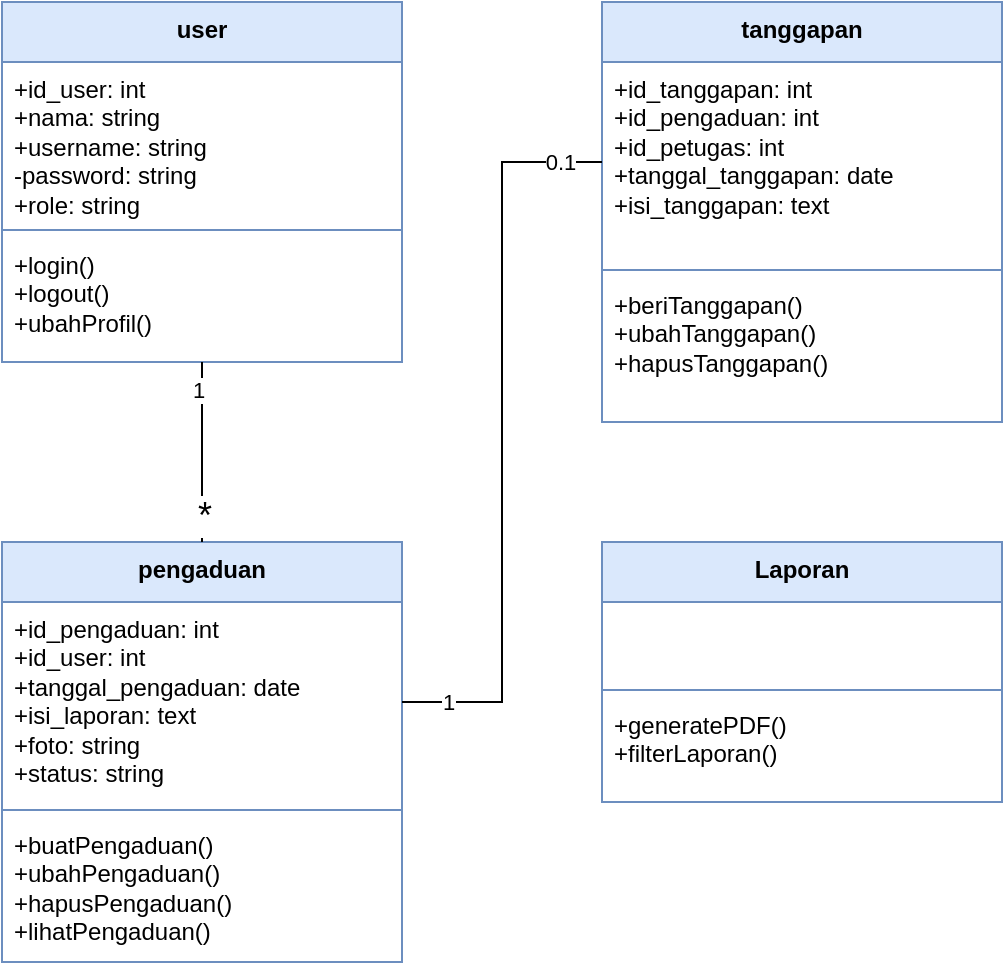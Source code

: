 <mxfile version="26.2.12">
  <diagram name="Page-1" id="RZBXsM1V74uTCpxLspul">
    <mxGraphModel dx="920" dy="525" grid="0" gridSize="10" guides="1" tooltips="1" connect="1" arrows="1" fold="1" page="1" pageScale="1" pageWidth="827" pageHeight="1169" math="0" shadow="0">
      <root>
        <mxCell id="0" />
        <mxCell id="1" parent="0" />
        <mxCell id="qYDBvqOgOudHO_GP9fRP-2" value="user" style="swimlane;fontStyle=1;align=center;verticalAlign=top;childLayout=stackLayout;horizontal=1;startSize=30;horizontalStack=0;resizeParent=1;resizeParentMax=0;resizeLast=0;collapsible=1;marginBottom=0;whiteSpace=wrap;html=1;fillColor=#dae8fc;strokeColor=#6c8ebf;" parent="1" vertex="1">
          <mxGeometry x="50" y="210" width="200" height="180" as="geometry" />
        </mxCell>
        <mxCell id="qYDBvqOgOudHO_GP9fRP-3" value="&lt;div&gt;+id_user: int&amp;nbsp; &amp;nbsp;&amp;nbsp;&lt;/div&gt;&lt;div&gt;+nama: string&amp;nbsp; &amp;nbsp;&amp;nbsp;&lt;/div&gt;&lt;div&gt;+username: string&lt;/div&gt;&lt;div&gt;-password: string&lt;/div&gt;&lt;div&gt;+role: string&lt;/div&gt;" style="text;strokeColor=none;fillColor=none;align=left;verticalAlign=top;spacingLeft=4;spacingRight=4;overflow=hidden;rotatable=0;points=[[0,0.5],[1,0.5]];portConstraint=eastwest;whiteSpace=wrap;html=1;" parent="qYDBvqOgOudHO_GP9fRP-2" vertex="1">
          <mxGeometry y="30" width="200" height="80" as="geometry" />
        </mxCell>
        <mxCell id="qYDBvqOgOudHO_GP9fRP-4" value="" style="line;strokeWidth=1;fillColor=none;align=left;verticalAlign=middle;spacingTop=-1;spacingLeft=3;spacingRight=3;rotatable=0;labelPosition=right;points=[];portConstraint=eastwest;strokeColor=inherit;" parent="qYDBvqOgOudHO_GP9fRP-2" vertex="1">
          <mxGeometry y="110" width="200" height="8" as="geometry" />
        </mxCell>
        <mxCell id="qYDBvqOgOudHO_GP9fRP-5" value="&lt;div&gt;+login()&amp;nbsp;&amp;nbsp;&lt;/div&gt;&lt;div&gt;&lt;span style=&quot;background-color: transparent; color: light-dark(rgb(0, 0, 0), rgb(255, 255, 255));&quot;&gt;+logout()&lt;/span&gt;&lt;/div&gt;&lt;div&gt;&lt;span style=&quot;background-color: transparent; color: light-dark(rgb(0, 0, 0), rgb(255, 255, 255));&quot;&gt;+ubahProfil()&lt;/span&gt;&lt;/div&gt;" style="text;strokeColor=none;fillColor=none;align=left;verticalAlign=top;spacingLeft=4;spacingRight=4;overflow=hidden;rotatable=0;points=[[0,0.5],[1,0.5]];portConstraint=eastwest;whiteSpace=wrap;html=1;" parent="qYDBvqOgOudHO_GP9fRP-2" vertex="1">
          <mxGeometry y="118" width="200" height="62" as="geometry" />
        </mxCell>
        <mxCell id="qYDBvqOgOudHO_GP9fRP-6" value="pengaduan" style="swimlane;fontStyle=1;align=center;verticalAlign=top;childLayout=stackLayout;horizontal=1;startSize=30;horizontalStack=0;resizeParent=1;resizeParentMax=0;resizeLast=0;collapsible=1;marginBottom=0;whiteSpace=wrap;html=1;fillColor=#dae8fc;strokeColor=#6c8ebf;" parent="1" vertex="1">
          <mxGeometry x="50" y="480" width="200" height="210" as="geometry" />
        </mxCell>
        <mxCell id="qYDBvqOgOudHO_GP9fRP-7" value="&lt;div&gt;+id_pengaduan: int&amp;nbsp; &amp;nbsp; &amp;nbsp;&lt;/div&gt;&lt;div&gt;+id_user: int&amp;nbsp; &amp;nbsp; &amp;nbsp; &amp;nbsp; &amp;nbsp;&amp;nbsp;&lt;/div&gt;&lt;div&gt;+tanggal_pengaduan: date&amp;nbsp;&lt;/div&gt;&lt;div&gt;+isi_laporan: text&amp;nbsp; &amp;nbsp; &amp;nbsp;&lt;/div&gt;&lt;div&gt;+foto: string&amp;nbsp; &amp;nbsp; &amp;nbsp; &amp;nbsp; &amp;nbsp;&amp;nbsp;&lt;/div&gt;&lt;div&gt;+status: string&lt;/div&gt;" style="text;strokeColor=none;fillColor=none;align=left;verticalAlign=top;spacingLeft=4;spacingRight=4;overflow=hidden;rotatable=0;points=[[0,0.5],[1,0.5]];portConstraint=eastwest;whiteSpace=wrap;html=1;" parent="qYDBvqOgOudHO_GP9fRP-6" vertex="1">
          <mxGeometry y="30" width="200" height="100" as="geometry" />
        </mxCell>
        <mxCell id="qYDBvqOgOudHO_GP9fRP-8" value="" style="line;strokeWidth=1;fillColor=none;align=left;verticalAlign=middle;spacingTop=-1;spacingLeft=3;spacingRight=3;rotatable=0;labelPosition=right;points=[];portConstraint=eastwest;strokeColor=inherit;" parent="qYDBvqOgOudHO_GP9fRP-6" vertex="1">
          <mxGeometry y="130" width="200" height="8" as="geometry" />
        </mxCell>
        <mxCell id="qYDBvqOgOudHO_GP9fRP-9" value="&lt;div&gt;+buatPengaduan()&lt;/div&gt;&lt;div&gt;+ubahPengaduan()&lt;/div&gt;&lt;div&gt;+hapusPengaduan()&lt;/div&gt;&lt;div&gt;+lihatPengaduan()&lt;/div&gt;" style="text;strokeColor=none;fillColor=none;align=left;verticalAlign=top;spacingLeft=4;spacingRight=4;overflow=hidden;rotatable=0;points=[[0,0.5],[1,0.5]];portConstraint=eastwest;whiteSpace=wrap;html=1;" parent="qYDBvqOgOudHO_GP9fRP-6" vertex="1">
          <mxGeometry y="138" width="200" height="72" as="geometry" />
        </mxCell>
        <mxCell id="qYDBvqOgOudHO_GP9fRP-10" value="tanggapan" style="swimlane;fontStyle=1;align=center;verticalAlign=top;childLayout=stackLayout;horizontal=1;startSize=30;horizontalStack=0;resizeParent=1;resizeParentMax=0;resizeLast=0;collapsible=1;marginBottom=0;whiteSpace=wrap;html=1;fillColor=#dae8fc;strokeColor=#6c8ebf;" parent="1" vertex="1">
          <mxGeometry x="350" y="210" width="200" height="210" as="geometry" />
        </mxCell>
        <mxCell id="qYDBvqOgOudHO_GP9fRP-11" value="&lt;div&gt;+id_tanggapan: int&amp;nbsp; &amp;nbsp; &amp;nbsp;&lt;/div&gt;&lt;div&gt;+id_pengaduan: int&amp;nbsp; &amp;nbsp;&amp;nbsp;&lt;/div&gt;&lt;div&gt;+id_petugas: int&amp;nbsp; &amp;nbsp; &amp;nbsp; &amp;nbsp;&lt;/div&gt;&lt;div&gt;+tanggal_tanggapan: date&lt;/div&gt;&lt;div&gt;+isi_tanggapan: text&lt;/div&gt;" style="text;strokeColor=none;fillColor=none;align=left;verticalAlign=top;spacingLeft=4;spacingRight=4;overflow=hidden;rotatable=0;points=[[0,0.5],[1,0.5]];portConstraint=eastwest;whiteSpace=wrap;html=1;" parent="qYDBvqOgOudHO_GP9fRP-10" vertex="1">
          <mxGeometry y="30" width="200" height="100" as="geometry" />
        </mxCell>
        <mxCell id="qYDBvqOgOudHO_GP9fRP-12" value="" style="line;strokeWidth=1;fillColor=none;align=left;verticalAlign=middle;spacingTop=-1;spacingLeft=3;spacingRight=3;rotatable=0;labelPosition=right;points=[];portConstraint=eastwest;strokeColor=inherit;" parent="qYDBvqOgOudHO_GP9fRP-10" vertex="1">
          <mxGeometry y="130" width="200" height="8" as="geometry" />
        </mxCell>
        <mxCell id="qYDBvqOgOudHO_GP9fRP-13" value="&lt;div&gt;+beriTanggapan()&lt;/div&gt;&lt;div&gt;+ubahTanggapan()&lt;/div&gt;&lt;div&gt;&lt;span style=&quot;background-color: transparent; color: light-dark(rgb(0, 0, 0), rgb(255, 255, 255));&quot;&gt;+hapusTanggapan()&lt;/span&gt;&lt;/div&gt;" style="text;strokeColor=none;fillColor=none;align=left;verticalAlign=top;spacingLeft=4;spacingRight=4;overflow=hidden;rotatable=0;points=[[0,0.5],[1,0.5]];portConstraint=eastwest;whiteSpace=wrap;html=1;" parent="qYDBvqOgOudHO_GP9fRP-10" vertex="1">
          <mxGeometry y="138" width="200" height="72" as="geometry" />
        </mxCell>
        <mxCell id="qYDBvqOgOudHO_GP9fRP-14" value="Laporan" style="swimlane;fontStyle=1;align=center;verticalAlign=top;childLayout=stackLayout;horizontal=1;startSize=30;horizontalStack=0;resizeParent=1;resizeParentMax=0;resizeLast=0;collapsible=1;marginBottom=0;whiteSpace=wrap;html=1;fillColor=#dae8fc;strokeColor=#6c8ebf;" parent="1" vertex="1">
          <mxGeometry x="350" y="480" width="200" height="130" as="geometry" />
        </mxCell>
        <mxCell id="qYDBvqOgOudHO_GP9fRP-15" value="&lt;div&gt;&lt;br&gt;&lt;/div&gt;&lt;div&gt;&lt;br&gt;&lt;/div&gt;&lt;div&gt;&lt;br&gt;&lt;/div&gt;" style="text;strokeColor=none;fillColor=none;align=left;verticalAlign=top;spacingLeft=4;spacingRight=4;overflow=hidden;rotatable=0;points=[[0,0.5],[1,0.5]];portConstraint=eastwest;whiteSpace=wrap;html=1;" parent="qYDBvqOgOudHO_GP9fRP-14" vertex="1">
          <mxGeometry y="30" width="200" height="40" as="geometry" />
        </mxCell>
        <mxCell id="qYDBvqOgOudHO_GP9fRP-16" value="" style="line;strokeWidth=1;fillColor=none;align=left;verticalAlign=middle;spacingTop=-1;spacingLeft=3;spacingRight=3;rotatable=0;labelPosition=right;points=[];portConstraint=eastwest;strokeColor=inherit;" parent="qYDBvqOgOudHO_GP9fRP-14" vertex="1">
          <mxGeometry y="70" width="200" height="8" as="geometry" />
        </mxCell>
        <mxCell id="qYDBvqOgOudHO_GP9fRP-17" value="&lt;div&gt;+generatePDF()&lt;/div&gt;&lt;div&gt;+filterLaporan()&lt;/div&gt;" style="text;strokeColor=none;fillColor=none;align=left;verticalAlign=top;spacingLeft=4;spacingRight=4;overflow=hidden;rotatable=0;points=[[0,0.5],[1,0.5]];portConstraint=eastwest;whiteSpace=wrap;html=1;" parent="qYDBvqOgOudHO_GP9fRP-14" vertex="1">
          <mxGeometry y="78" width="200" height="52" as="geometry" />
        </mxCell>
        <mxCell id="qYDBvqOgOudHO_GP9fRP-19" style="edgeStyle=orthogonalEdgeStyle;rounded=0;orthogonalLoop=1;jettySize=auto;html=1;exitX=0.5;exitY=0;exitDx=0;exitDy=0;endArrow=none;startFill=0;" parent="1" source="qYDBvqOgOudHO_GP9fRP-6" target="qYDBvqOgOudHO_GP9fRP-5" edge="1">
          <mxGeometry relative="1" as="geometry">
            <Array as="points">
              <mxPoint x="150" y="420" />
              <mxPoint x="150" y="420" />
            </Array>
          </mxGeometry>
        </mxCell>
        <mxCell id="qYDBvqOgOudHO_GP9fRP-21" value="1" style="edgeLabel;html=1;align=center;verticalAlign=middle;resizable=0;points=[];" parent="qYDBvqOgOudHO_GP9fRP-19" vertex="1" connectable="0">
          <mxGeometry x="0.694" y="2" relative="1" as="geometry">
            <mxPoint as="offset" />
          </mxGeometry>
        </mxCell>
        <mxCell id="qYDBvqOgOudHO_GP9fRP-22" value="*" style="edgeLabel;html=1;align=center;verticalAlign=middle;resizable=0;points=[];fontSize=18;" parent="qYDBvqOgOudHO_GP9fRP-19" vertex="1" connectable="0">
          <mxGeometry x="-0.714" y="-1" relative="1" as="geometry">
            <mxPoint as="offset" />
          </mxGeometry>
        </mxCell>
        <mxCell id="qYDBvqOgOudHO_GP9fRP-20" style="edgeStyle=orthogonalEdgeStyle;rounded=0;orthogonalLoop=1;jettySize=auto;html=1;exitX=1;exitY=0.5;exitDx=0;exitDy=0;entryX=0;entryY=0.5;entryDx=0;entryDy=0;endArrow=none;startFill=0;" parent="1" source="qYDBvqOgOudHO_GP9fRP-7" target="qYDBvqOgOudHO_GP9fRP-11" edge="1">
          <mxGeometry relative="1" as="geometry" />
        </mxCell>
        <mxCell id="qYDBvqOgOudHO_GP9fRP-24" value="1" style="edgeLabel;html=1;align=center;verticalAlign=middle;resizable=0;points=[];" parent="qYDBvqOgOudHO_GP9fRP-20" vertex="1" connectable="0">
          <mxGeometry x="-0.879" relative="1" as="geometry">
            <mxPoint as="offset" />
          </mxGeometry>
        </mxCell>
        <mxCell id="qYDBvqOgOudHO_GP9fRP-25" value="0.1" style="edgeLabel;html=1;align=center;verticalAlign=middle;resizable=0;points=[];" parent="qYDBvqOgOudHO_GP9fRP-20" vertex="1" connectable="0">
          <mxGeometry x="0.884" relative="1" as="geometry">
            <mxPoint as="offset" />
          </mxGeometry>
        </mxCell>
      </root>
    </mxGraphModel>
  </diagram>
</mxfile>

